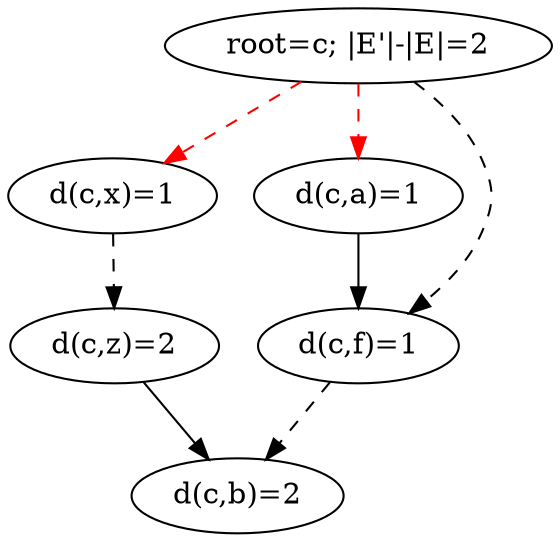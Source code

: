 digraph out {
z [label="d(c,z)=2"];
z -> b;
x [label="d(c,x)=1"];
x -> z [style=dashed];
b [label="d(c,b)=2"];
a [label="d(c,a)=1"];
a -> f;
f [label="d(c,f)=1"];
f -> b [style=dashed];
c [label="root=c; |E'|-|E|=2"];
c -> x [style=dashed, color=red];
c -> a [style=dashed, color=red];
c -> f [style=dashed];
}
